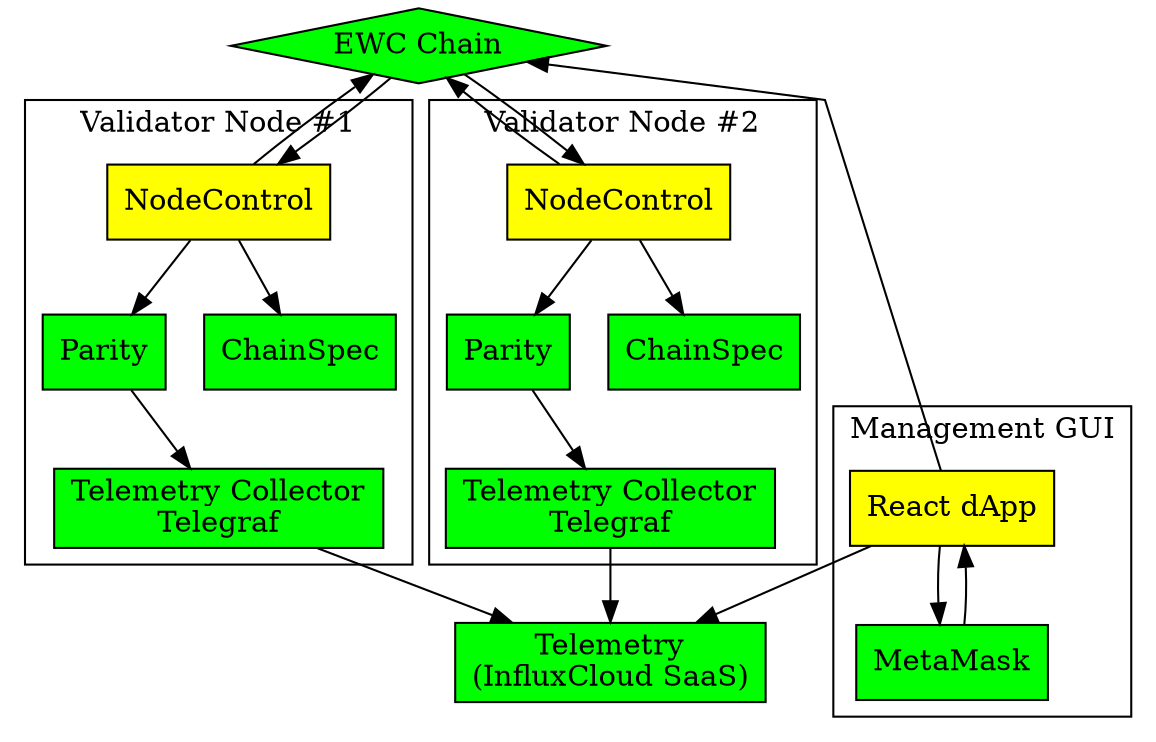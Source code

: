 digraph G {
    splines="compound"
    subgraph cluster_0 {
        label="Validator Node #1"
        fillcolor=lightgrey
        p1 [label="Parity",shape=box,style=filled,fillcolor=green]
        t1 [label="Telemetry Collector\nTelegraf",shape=box,style=filled,fillcolor=green]
        nc1 [label="NodeControl",shape=box,style=filled,fillcolor=yellow]
        os1 [label="ChainSpec",shape=box,style=filled,fillcolor=green]
        nc1 -> p1 -> t1 
        nc1 -> os1
    }

    subgraph cluster_1 {
        label="Validator Node #2"
        fillcolor=lightgrey
        p2 [label="Parity",shape=box,style=filled,fillcolor=green]
        t2 [label="Telemetry Collector\nTelegraf",shape=box,style=filled,fillcolor=green]
        nc2 [label="NodeControl",shape=box,style=filled,fillcolor=yellow]
        os2 [label="ChainSpec",shape=box,style=filled,fillcolor=green]
        nc2 -> p2 -> t2 
        nc2 -> os2
    }


    subgraph cluster_3 {
        label="Management GUI"
        fillcolor=lightgrey
        dapp [label="React dApp",shape=box,style=filled,fillcolor=yellow]
        mm [label="MetaMask",shape=box,style=filled,fillcolor=green]
        dapp -> mm
        mm -> dapp
    }

    tdb [label="Telemetry\n(InfluxCloud SaaS)",shape=box,style=filled,fillcolor=green]
    
    chain [shape=diamond,label="EWC Chain",style=filled, fillcolor=green]

    dapp -> tdb

    dapp -> chain [constraint=false]

    {nc1,nc2} -> chain [weight=0]
    chain -> {nc1,nc2} [weight=false]
    {t1,t2}->tdb

}